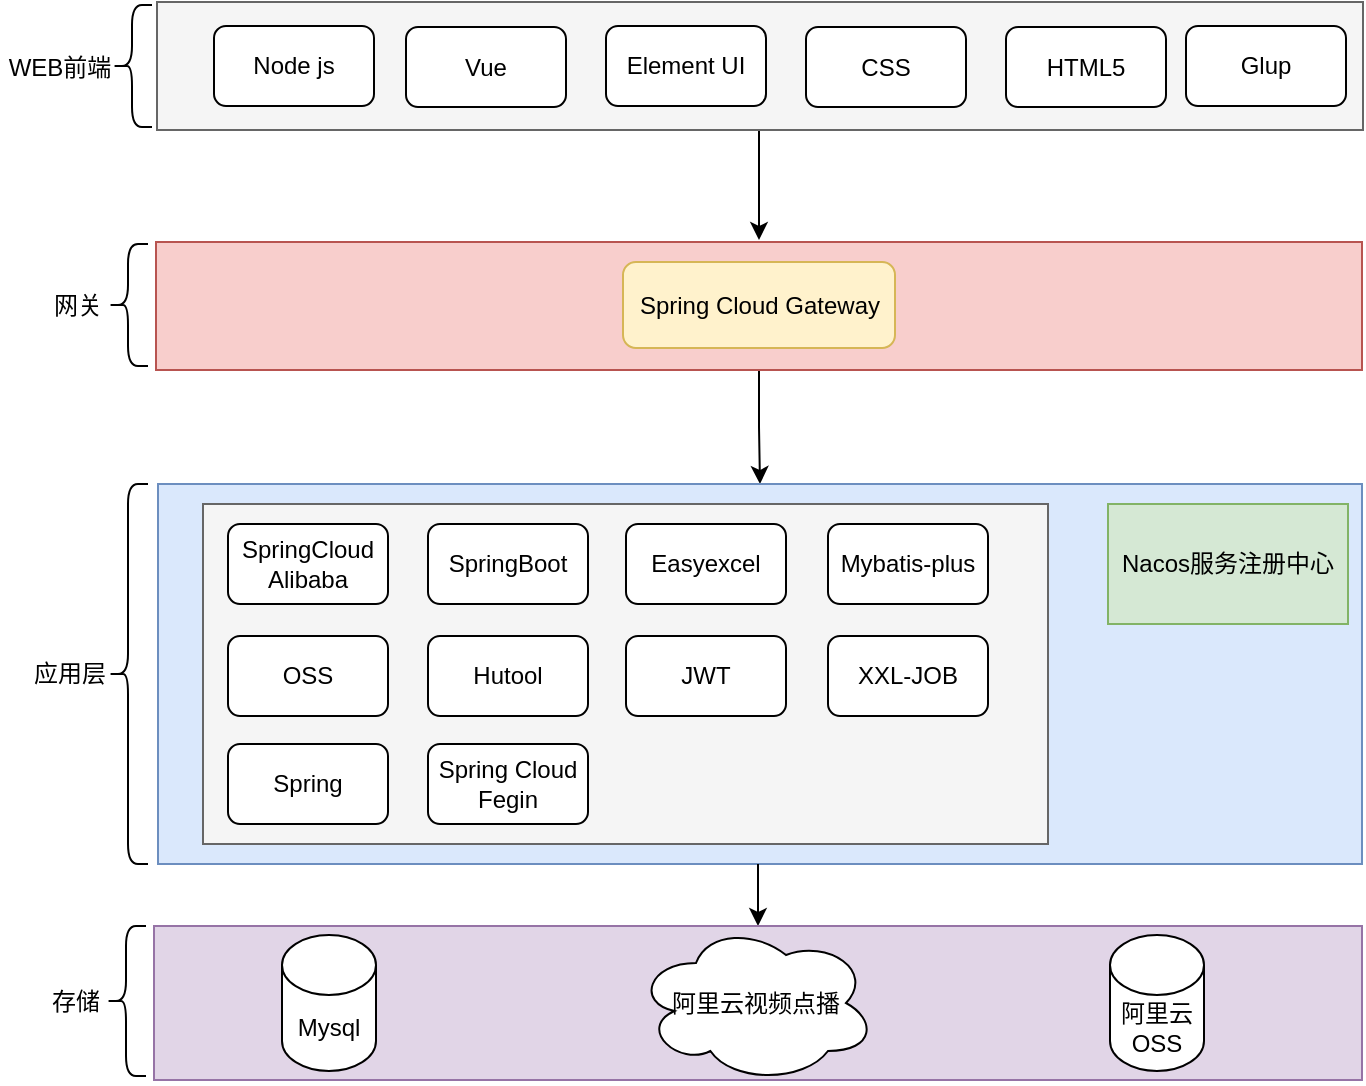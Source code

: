 <mxfile version="21.0.4" type="github">
  <diagram id="u8wVJo2DQlOe6YBrgEo8" name="第 1 页">
    <mxGraphModel dx="1434" dy="1933" grid="1" gridSize="10" guides="1" tooltips="1" connect="1" arrows="1" fold="1" page="1" pageScale="1" pageWidth="827" pageHeight="1169" math="0" shadow="0">
      <root>
        <mxCell id="0" />
        <mxCell id="1" parent="0" />
        <mxCell id="PVqRrBd7mPUw-DmsYHss-14" style="edgeStyle=orthogonalEdgeStyle;rounded=0;orthogonalLoop=1;jettySize=auto;html=1;" parent="1" source="PVqRrBd7mPUw-DmsYHss-1" target="PVqRrBd7mPUw-DmsYHss-13" edge="1">
          <mxGeometry relative="1" as="geometry" />
        </mxCell>
        <mxCell id="PVqRrBd7mPUw-DmsYHss-1" value="" style="rounded=0;whiteSpace=wrap;html=1;fillColor=#f8cecc;strokeColor=#b85450;" parent="1" vertex="1">
          <mxGeometry x="114" y="56" width="603" height="64" as="geometry" />
        </mxCell>
        <mxCell id="PVqRrBd7mPUw-DmsYHss-5" value="网关" style="text;html=1;strokeColor=none;fillColor=none;align=center;verticalAlign=middle;whiteSpace=wrap;rounded=0;" parent="1" vertex="1">
          <mxGeometry x="45" y="73" width="60" height="30" as="geometry" />
        </mxCell>
        <mxCell id="PVqRrBd7mPUw-DmsYHss-6" value="" style="shape=curlyBracket;whiteSpace=wrap;html=1;rounded=1;" parent="1" vertex="1">
          <mxGeometry x="90" y="57" width="20" height="61" as="geometry" />
        </mxCell>
        <mxCell id="PVqRrBd7mPUw-DmsYHss-11" value="Spring Cloud Gateway" style="rounded=1;whiteSpace=wrap;html=1;fillColor=#fff2cc;strokeColor=#d6b656;" parent="1" vertex="1">
          <mxGeometry x="347.5" y="66" width="136" height="43" as="geometry" />
        </mxCell>
        <mxCell id="PVqRrBd7mPUw-DmsYHss-13" value="" style="rounded=0;whiteSpace=wrap;html=1;fillColor=#dae8fc;strokeColor=#6c8ebf;" parent="1" vertex="1">
          <mxGeometry x="115" y="177" width="602" height="190" as="geometry" />
        </mxCell>
        <mxCell id="PVqRrBd7mPUw-DmsYHss-16" value="" style="rounded=0;whiteSpace=wrap;html=1;fillColor=#f5f5f5;fontColor=#333333;strokeColor=#666666;" parent="1" vertex="1">
          <mxGeometry x="137.5" y="187" width="422.5" height="170" as="geometry" />
        </mxCell>
        <mxCell id="PVqRrBd7mPUw-DmsYHss-17" value="Nacos服务注册中心" style="rounded=0;whiteSpace=wrap;html=1;fillColor=#d5e8d4;strokeColor=#82b366;" parent="1" vertex="1">
          <mxGeometry x="590" y="187" width="120" height="60" as="geometry" />
        </mxCell>
        <mxCell id="PVqRrBd7mPUw-DmsYHss-18" value="SpringCloud Alibaba" style="rounded=1;whiteSpace=wrap;html=1;" parent="1" vertex="1">
          <mxGeometry x="150" y="197" width="80" height="40" as="geometry" />
        </mxCell>
        <mxCell id="PVqRrBd7mPUw-DmsYHss-19" value="Mybatis-plus" style="rounded=1;whiteSpace=wrap;html=1;" parent="1" vertex="1">
          <mxGeometry x="450" y="197" width="80" height="40" as="geometry" />
        </mxCell>
        <mxCell id="PVqRrBd7mPUw-DmsYHss-20" value="Easyexcel" style="rounded=1;whiteSpace=wrap;html=1;" parent="1" vertex="1">
          <mxGeometry x="349" y="197" width="80" height="40" as="geometry" />
        </mxCell>
        <mxCell id="PVqRrBd7mPUw-DmsYHss-21" value="SpringBoot" style="rounded=1;whiteSpace=wrap;html=1;" parent="1" vertex="1">
          <mxGeometry x="250" y="197" width="80" height="40" as="geometry" />
        </mxCell>
        <mxCell id="PVqRrBd7mPUw-DmsYHss-22" value="OSS" style="rounded=1;whiteSpace=wrap;html=1;" parent="1" vertex="1">
          <mxGeometry x="150" y="253" width="80" height="40" as="geometry" />
        </mxCell>
        <mxCell id="PVqRrBd7mPUw-DmsYHss-23" value="Hutool" style="rounded=1;whiteSpace=wrap;html=1;" parent="1" vertex="1">
          <mxGeometry x="250" y="253" width="80" height="40" as="geometry" />
        </mxCell>
        <mxCell id="PVqRrBd7mPUw-DmsYHss-24" value="JWT" style="rounded=1;whiteSpace=wrap;html=1;" parent="1" vertex="1">
          <mxGeometry x="349" y="253" width="80" height="40" as="geometry" />
        </mxCell>
        <mxCell id="PVqRrBd7mPUw-DmsYHss-25" value="XXL-JOB" style="rounded=1;whiteSpace=wrap;html=1;" parent="1" vertex="1">
          <mxGeometry x="450" y="253" width="80" height="40" as="geometry" />
        </mxCell>
        <mxCell id="PVqRrBd7mPUw-DmsYHss-27" value="应用层" style="text;html=1;strokeColor=none;fillColor=none;align=center;verticalAlign=middle;whiteSpace=wrap;rounded=0;" parent="1" vertex="1">
          <mxGeometry x="41" y="257" width="60" height="30" as="geometry" />
        </mxCell>
        <mxCell id="PVqRrBd7mPUw-DmsYHss-28" value="" style="shape=curlyBracket;whiteSpace=wrap;html=1;rounded=1;" parent="1" vertex="1">
          <mxGeometry x="90" y="177" width="20" height="190" as="geometry" />
        </mxCell>
        <mxCell id="hQAY4YPMy0V7uSDmqReH-1" style="edgeStyle=orthogonalEdgeStyle;curved=1;rounded=0;orthogonalLoop=1;jettySize=auto;html=1;entryX=0.5;entryY=0;entryDx=0;entryDy=0;" parent="1" target="hQAY4YPMy0V7uSDmqReH-2" edge="1">
          <mxGeometry relative="1" as="geometry">
            <mxPoint x="415" y="367" as="sourcePoint" />
          </mxGeometry>
        </mxCell>
        <mxCell id="hQAY4YPMy0V7uSDmqReH-2" value="" style="rounded=0;whiteSpace=wrap;html=1;fillColor=#e1d5e7;strokeColor=#9673a6;" parent="1" vertex="1">
          <mxGeometry x="113" y="398" width="604" height="77" as="geometry" />
        </mxCell>
        <mxCell id="hQAY4YPMy0V7uSDmqReH-3" value="Mysql" style="shape=cylinder3;whiteSpace=wrap;html=1;boundedLbl=1;backgroundOutline=1;size=15;rounded=0;" parent="1" vertex="1">
          <mxGeometry x="177" y="402.5" width="47" height="68" as="geometry" />
        </mxCell>
        <mxCell id="hQAY4YPMy0V7uSDmqReH-5" value="存储" style="text;html=1;strokeColor=none;fillColor=none;align=center;verticalAlign=middle;whiteSpace=wrap;rounded=0;" parent="1" vertex="1">
          <mxGeometry x="44" y="420.5" width="60" height="30" as="geometry" />
        </mxCell>
        <mxCell id="hQAY4YPMy0V7uSDmqReH-6" value="" style="shape=curlyBracket;whiteSpace=wrap;html=1;rounded=1;" parent="1" vertex="1">
          <mxGeometry x="89" y="398" width="20" height="75" as="geometry" />
        </mxCell>
        <mxCell id="hQAY4YPMy0V7uSDmqReH-7" value="阿里云OSS" style="shape=cylinder3;whiteSpace=wrap;html=1;boundedLbl=1;backgroundOutline=1;size=15;rounded=0;" parent="1" vertex="1">
          <mxGeometry x="591" y="402.5" width="47" height="68" as="geometry" />
        </mxCell>
        <mxCell id="hQAY4YPMy0V7uSDmqReH-20" style="edgeStyle=orthogonalEdgeStyle;rounded=0;orthogonalLoop=1;jettySize=auto;html=1;entryX=0.5;entryY=0;entryDx=0;entryDy=0;" parent="1" source="hQAY4YPMy0V7uSDmqReH-8" edge="1">
          <mxGeometry relative="1" as="geometry">
            <mxPoint x="415.5" y="55" as="targetPoint" />
          </mxGeometry>
        </mxCell>
        <mxCell id="hQAY4YPMy0V7uSDmqReH-8" value="" style="rounded=0;whiteSpace=wrap;html=1;fillColor=#f5f5f5;strokeColor=#666666;fontColor=#333333;" parent="1" vertex="1">
          <mxGeometry x="114.5" y="-64" width="603" height="64" as="geometry" />
        </mxCell>
        <mxCell id="hQAY4YPMy0V7uSDmqReH-9" value="WEB前端" style="text;html=1;strokeColor=none;fillColor=none;align=center;verticalAlign=middle;whiteSpace=wrap;rounded=0;" parent="1" vertex="1">
          <mxGeometry x="36" y="-46.5" width="60" height="30" as="geometry" />
        </mxCell>
        <mxCell id="hQAY4YPMy0V7uSDmqReH-10" value="" style="shape=curlyBracket;whiteSpace=wrap;html=1;rounded=1;" parent="1" vertex="1">
          <mxGeometry x="92" y="-62.5" width="20" height="61" as="geometry" />
        </mxCell>
        <mxCell id="hQAY4YPMy0V7uSDmqReH-11" value="Vue" style="rounded=1;whiteSpace=wrap;html=1;" parent="1" vertex="1">
          <mxGeometry x="239" y="-51.5" width="80" height="40" as="geometry" />
        </mxCell>
        <mxCell id="hQAY4YPMy0V7uSDmqReH-12" value="Element UI" style="rounded=1;whiteSpace=wrap;html=1;" parent="1" vertex="1">
          <mxGeometry x="339" y="-52" width="80" height="40" as="geometry" />
        </mxCell>
        <mxCell id="hQAY4YPMy0V7uSDmqReH-13" value="CSS" style="rounded=1;whiteSpace=wrap;html=1;" parent="1" vertex="1">
          <mxGeometry x="439" y="-51.5" width="80" height="40" as="geometry" />
        </mxCell>
        <mxCell id="hQAY4YPMy0V7uSDmqReH-14" value="HTML5" style="rounded=1;whiteSpace=wrap;html=1;" parent="1" vertex="1">
          <mxGeometry x="539" y="-51.5" width="80" height="40" as="geometry" />
        </mxCell>
        <mxCell id="hQAY4YPMy0V7uSDmqReH-15" value="Node js" style="rounded=1;whiteSpace=wrap;html=1;" parent="1" vertex="1">
          <mxGeometry x="143" y="-52" width="80" height="40" as="geometry" />
        </mxCell>
        <mxCell id="hQAY4YPMy0V7uSDmqReH-16" value="Glup" style="rounded=1;whiteSpace=wrap;html=1;" parent="1" vertex="1">
          <mxGeometry x="629" y="-52" width="80" height="40" as="geometry" />
        </mxCell>
        <mxCell id="hQAY4YPMy0V7uSDmqReH-17" value="Spring" style="rounded=1;whiteSpace=wrap;html=1;" parent="1" vertex="1">
          <mxGeometry x="150" y="307" width="80" height="40" as="geometry" />
        </mxCell>
        <mxCell id="hQAY4YPMy0V7uSDmqReH-18" value="Spring Cloud Fegin" style="rounded=1;whiteSpace=wrap;html=1;" parent="1" vertex="1">
          <mxGeometry x="250" y="307" width="80" height="40" as="geometry" />
        </mxCell>
        <mxCell id="PwBGRIlCVXF5lrzl0t3U-1" value="阿里云视频点播" style="ellipse;shape=cloud;whiteSpace=wrap;html=1;" vertex="1" parent="1">
          <mxGeometry x="354" y="396.5" width="120" height="80" as="geometry" />
        </mxCell>
      </root>
    </mxGraphModel>
  </diagram>
</mxfile>
